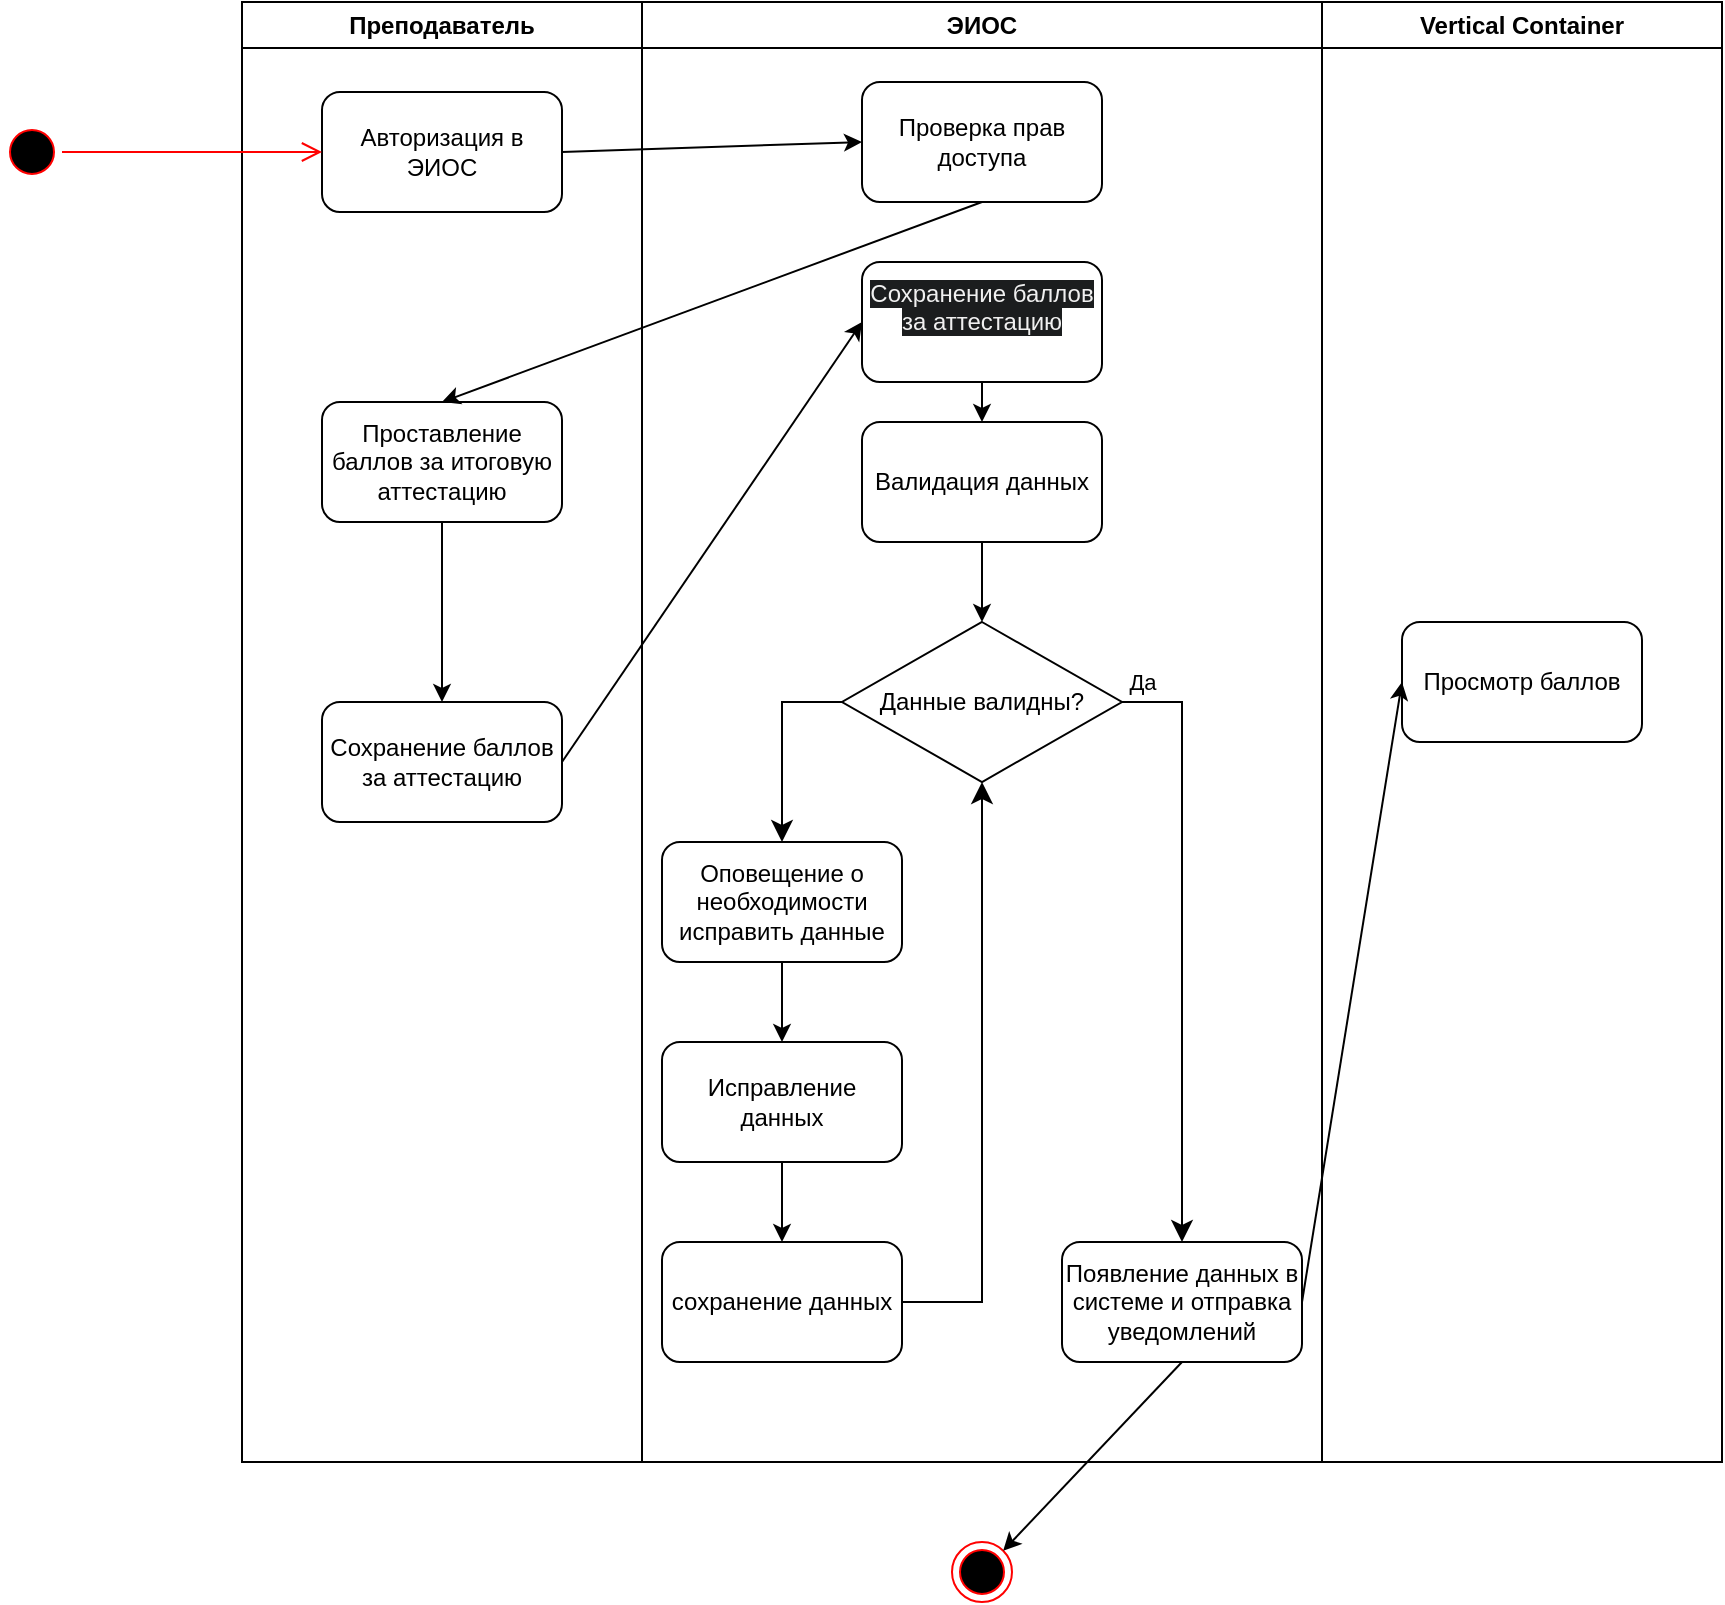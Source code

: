 <mxfile version="24.7.17">
  <diagram name="Страница — 1" id="47gJzHtbE83eCoeO8NE9">
    <mxGraphModel dx="1434" dy="844" grid="1" gridSize="10" guides="1" tooltips="1" connect="1" arrows="1" fold="1" page="1" pageScale="1" pageWidth="1169" pageHeight="1654" math="0" shadow="0">
      <root>
        <mxCell id="0" />
        <mxCell id="1" parent="0" />
        <mxCell id="l1bADBTOzbrRwx7fKxel-5" value="Преподаватель" style="swimlane;whiteSpace=wrap;html=1;" vertex="1" parent="1">
          <mxGeometry x="190" y="110" width="200" height="730" as="geometry" />
        </mxCell>
        <mxCell id="l1bADBTOzbrRwx7fKxel-6" value="Авторизация в&lt;div&gt;ЭИОС&lt;/div&gt;" style="rounded=1;whiteSpace=wrap;html=1;" vertex="1" parent="l1bADBTOzbrRwx7fKxel-5">
          <mxGeometry x="40" y="45" width="120" height="60" as="geometry" />
        </mxCell>
        <mxCell id="l1bADBTOzbrRwx7fKxel-7" value="Проставление баллов за итоговую аттестацию" style="rounded=1;whiteSpace=wrap;html=1;" vertex="1" parent="l1bADBTOzbrRwx7fKxel-5">
          <mxGeometry x="40" y="200" width="120" height="60" as="geometry" />
        </mxCell>
        <mxCell id="l1bADBTOzbrRwx7fKxel-8" value="Сохранение баллов за аттестацию" style="rounded=1;whiteSpace=wrap;html=1;" vertex="1" parent="l1bADBTOzbrRwx7fKxel-5">
          <mxGeometry x="40" y="350" width="120" height="60" as="geometry" />
        </mxCell>
        <mxCell id="l1bADBTOzbrRwx7fKxel-31" value="" style="endArrow=classic;html=1;rounded=0;exitX=0.5;exitY=1;exitDx=0;exitDy=0;entryX=0.5;entryY=0;entryDx=0;entryDy=0;" edge="1" parent="l1bADBTOzbrRwx7fKxel-5" source="l1bADBTOzbrRwx7fKxel-7" target="l1bADBTOzbrRwx7fKxel-8">
          <mxGeometry width="50" height="50" relative="1" as="geometry">
            <mxPoint x="70" y="340" as="sourcePoint" />
            <mxPoint x="120" y="290" as="targetPoint" />
          </mxGeometry>
        </mxCell>
        <mxCell id="l1bADBTOzbrRwx7fKxel-10" value="ЭИОС" style="swimlane;whiteSpace=wrap;html=1;" vertex="1" parent="1">
          <mxGeometry x="390" y="110" width="340" height="730" as="geometry" />
        </mxCell>
        <mxCell id="l1bADBTOzbrRwx7fKxel-11" value="Проверка прав доступа" style="rounded=1;whiteSpace=wrap;html=1;" vertex="1" parent="l1bADBTOzbrRwx7fKxel-10">
          <mxGeometry x="110" y="40" width="120" height="60" as="geometry" />
        </mxCell>
        <mxCell id="l1bADBTOzbrRwx7fKxel-12" value="&#xa;&lt;span style=&quot;color: rgb(240, 240, 240); font-family: Helvetica; font-size: 12px; font-style: normal; font-variant-ligatures: normal; font-variant-caps: normal; font-weight: 400; letter-spacing: normal; orphans: 2; text-align: center; text-indent: 0px; text-transform: none; widows: 2; word-spacing: 0px; -webkit-text-stroke-width: 0px; white-space: normal; background-color: rgb(27, 29, 30); text-decoration-thickness: initial; text-decoration-style: initial; text-decoration-color: initial; display: inline !important; float: none;&quot;&gt;Сохранение баллов за аттестацию&lt;/span&gt;&#xa;&#xa;" style="rounded=1;whiteSpace=wrap;html=1;" vertex="1" parent="l1bADBTOzbrRwx7fKxel-10">
          <mxGeometry x="110" y="130" width="120" height="60" as="geometry" />
        </mxCell>
        <mxCell id="l1bADBTOzbrRwx7fKxel-13" value="Валидация данных" style="rounded=1;whiteSpace=wrap;html=1;" vertex="1" parent="l1bADBTOzbrRwx7fKxel-10">
          <mxGeometry x="110" y="210" width="120" height="60" as="geometry" />
        </mxCell>
        <mxCell id="l1bADBTOzbrRwx7fKxel-14" value="Появление данных в системе и отправка уведомлений" style="rounded=1;whiteSpace=wrap;html=1;" vertex="1" parent="l1bADBTOzbrRwx7fKxel-10">
          <mxGeometry x="210" y="620" width="120" height="60" as="geometry" />
        </mxCell>
        <mxCell id="l1bADBTOzbrRwx7fKxel-15" value="" style="endArrow=classic;html=1;rounded=0;exitX=0.5;exitY=1;exitDx=0;exitDy=0;entryX=0.5;entryY=0;entryDx=0;entryDy=0;" edge="1" parent="l1bADBTOzbrRwx7fKxel-10" source="l1bADBTOzbrRwx7fKxel-12" target="l1bADBTOzbrRwx7fKxel-13">
          <mxGeometry width="50" height="50" relative="1" as="geometry">
            <mxPoint x="-40" y="230" as="sourcePoint" />
            <mxPoint x="10" y="180" as="targetPoint" />
          </mxGeometry>
        </mxCell>
        <mxCell id="l1bADBTOzbrRwx7fKxel-33" value="Данные валидны?" style="rhombus;whiteSpace=wrap;html=1;" vertex="1" parent="l1bADBTOzbrRwx7fKxel-10">
          <mxGeometry x="100" y="310" width="140" height="80" as="geometry" />
        </mxCell>
        <mxCell id="l1bADBTOzbrRwx7fKxel-39" value="" style="edgeStyle=elbowEdgeStyle;elbow=vertical;endArrow=classic;html=1;curved=0;rounded=0;endSize=8;startSize=8;entryX=0.5;entryY=0;entryDx=0;entryDy=0;" edge="1" parent="l1bADBTOzbrRwx7fKxel-10" target="l1bADBTOzbrRwx7fKxel-14">
          <mxGeometry width="50" height="50" relative="1" as="geometry">
            <mxPoint x="240" y="350" as="sourcePoint" />
            <mxPoint x="300" y="350" as="targetPoint" />
            <Array as="points">
              <mxPoint x="270" y="350" />
            </Array>
          </mxGeometry>
        </mxCell>
        <mxCell id="l1bADBTOzbrRwx7fKxel-40" value="Да" style="edgeLabel;html=1;align=center;verticalAlign=middle;resizable=0;points=[];" vertex="1" connectable="0" parent="l1bADBTOzbrRwx7fKxel-39">
          <mxGeometry x="-0.1" y="-1" relative="1" as="geometry">
            <mxPoint x="-19" y="-115" as="offset" />
          </mxGeometry>
        </mxCell>
        <mxCell id="l1bADBTOzbrRwx7fKxel-41" value="" style="endArrow=classic;html=1;rounded=0;entryX=0.5;entryY=0;entryDx=0;entryDy=0;exitX=0.5;exitY=1;exitDx=0;exitDy=0;" edge="1" parent="l1bADBTOzbrRwx7fKxel-10" source="l1bADBTOzbrRwx7fKxel-13" target="l1bADBTOzbrRwx7fKxel-33">
          <mxGeometry width="50" height="50" relative="1" as="geometry">
            <mxPoint x="70" y="330" as="sourcePoint" />
            <mxPoint x="120" y="280" as="targetPoint" />
          </mxGeometry>
        </mxCell>
        <mxCell id="l1bADBTOzbrRwx7fKxel-42" value="Оповещение о необходимости исправить данные" style="rounded=1;whiteSpace=wrap;html=1;" vertex="1" parent="l1bADBTOzbrRwx7fKxel-10">
          <mxGeometry x="10" y="420" width="120" height="60" as="geometry" />
        </mxCell>
        <mxCell id="l1bADBTOzbrRwx7fKxel-43" value="Исправление данных" style="rounded=1;whiteSpace=wrap;html=1;" vertex="1" parent="l1bADBTOzbrRwx7fKxel-10">
          <mxGeometry x="10" y="520" width="120" height="60" as="geometry" />
        </mxCell>
        <mxCell id="l1bADBTOzbrRwx7fKxel-44" value="сохранение данных" style="rounded=1;whiteSpace=wrap;html=1;" vertex="1" parent="l1bADBTOzbrRwx7fKxel-10">
          <mxGeometry x="10" y="620" width="120" height="60" as="geometry" />
        </mxCell>
        <mxCell id="l1bADBTOzbrRwx7fKxel-45" value="" style="edgeStyle=elbowEdgeStyle;elbow=vertical;endArrow=classic;html=1;curved=0;rounded=0;endSize=8;startSize=8;exitX=0;exitY=0.5;exitDx=0;exitDy=0;entryX=0.5;entryY=0;entryDx=0;entryDy=0;" edge="1" parent="l1bADBTOzbrRwx7fKxel-10" source="l1bADBTOzbrRwx7fKxel-33" target="l1bADBTOzbrRwx7fKxel-42">
          <mxGeometry width="50" height="50" relative="1" as="geometry">
            <mxPoint x="30" y="350" as="sourcePoint" />
            <mxPoint x="80" y="300" as="targetPoint" />
            <Array as="points">
              <mxPoint x="80" y="350" />
            </Array>
          </mxGeometry>
        </mxCell>
        <mxCell id="l1bADBTOzbrRwx7fKxel-46" value="" style="endArrow=classic;html=1;rounded=0;exitX=0.5;exitY=1;exitDx=0;exitDy=0;entryX=0.5;entryY=0;entryDx=0;entryDy=0;" edge="1" parent="l1bADBTOzbrRwx7fKxel-10" source="l1bADBTOzbrRwx7fKxel-42" target="l1bADBTOzbrRwx7fKxel-43">
          <mxGeometry width="50" height="50" relative="1" as="geometry">
            <mxPoint x="-90" y="570" as="sourcePoint" />
            <mxPoint x="-40" y="520" as="targetPoint" />
          </mxGeometry>
        </mxCell>
        <mxCell id="l1bADBTOzbrRwx7fKxel-47" value="" style="endArrow=classic;html=1;rounded=0;exitX=0.5;exitY=1;exitDx=0;exitDy=0;entryX=0.5;entryY=0;entryDx=0;entryDy=0;" edge="1" parent="l1bADBTOzbrRwx7fKxel-10" source="l1bADBTOzbrRwx7fKxel-43" target="l1bADBTOzbrRwx7fKxel-44">
          <mxGeometry width="50" height="50" relative="1" as="geometry">
            <mxPoint x="-100" y="630" as="sourcePoint" />
            <mxPoint x="-50" y="580" as="targetPoint" />
          </mxGeometry>
        </mxCell>
        <mxCell id="l1bADBTOzbrRwx7fKxel-48" value="" style="edgeStyle=elbowEdgeStyle;elbow=horizontal;endArrow=classic;html=1;curved=0;rounded=0;endSize=8;startSize=8;exitX=1;exitY=0.5;exitDx=0;exitDy=0;entryX=0.5;entryY=1;entryDx=0;entryDy=0;" edge="1" parent="l1bADBTOzbrRwx7fKxel-10" source="l1bADBTOzbrRwx7fKxel-44" target="l1bADBTOzbrRwx7fKxel-33">
          <mxGeometry width="50" height="50" relative="1" as="geometry">
            <mxPoint x="140" y="660" as="sourcePoint" />
            <mxPoint x="190" y="610" as="targetPoint" />
            <Array as="points">
              <mxPoint x="170" y="630" />
            </Array>
          </mxGeometry>
        </mxCell>
        <mxCell id="l1bADBTOzbrRwx7fKxel-19" value="" style="ellipse;html=1;shape=startState;fillColor=#000000;strokeColor=#ff0000;" vertex="1" parent="1">
          <mxGeometry x="70" y="170" width="30" height="30" as="geometry" />
        </mxCell>
        <mxCell id="l1bADBTOzbrRwx7fKxel-20" value="" style="edgeStyle=orthogonalEdgeStyle;html=1;verticalAlign=bottom;endArrow=open;endSize=8;strokeColor=#ff0000;rounded=0;" edge="1" parent="1" source="l1bADBTOzbrRwx7fKxel-19">
          <mxGeometry relative="1" as="geometry">
            <mxPoint x="230" y="185" as="targetPoint" />
          </mxGeometry>
        </mxCell>
        <mxCell id="l1bADBTOzbrRwx7fKxel-29" value="" style="endArrow=classic;html=1;rounded=0;exitX=1;exitY=0.5;exitDx=0;exitDy=0;entryX=0;entryY=0.5;entryDx=0;entryDy=0;" edge="1" parent="1" source="l1bADBTOzbrRwx7fKxel-6" target="l1bADBTOzbrRwx7fKxel-11">
          <mxGeometry width="50" height="50" relative="1" as="geometry">
            <mxPoint x="400" y="220" as="sourcePoint" />
            <mxPoint x="450" y="170" as="targetPoint" />
          </mxGeometry>
        </mxCell>
        <mxCell id="l1bADBTOzbrRwx7fKxel-30" value="" style="endArrow=classic;html=1;rounded=0;exitX=0.5;exitY=1;exitDx=0;exitDy=0;entryX=0.5;entryY=0;entryDx=0;entryDy=0;" edge="1" parent="1" source="l1bADBTOzbrRwx7fKxel-11" target="l1bADBTOzbrRwx7fKxel-7">
          <mxGeometry width="50" height="50" relative="1" as="geometry">
            <mxPoint x="370" y="270" as="sourcePoint" />
            <mxPoint x="420" y="220" as="targetPoint" />
          </mxGeometry>
        </mxCell>
        <mxCell id="l1bADBTOzbrRwx7fKxel-32" value="" style="endArrow=classic;html=1;rounded=0;exitX=1;exitY=0.5;exitDx=0;exitDy=0;entryX=0;entryY=0.5;entryDx=0;entryDy=0;" edge="1" parent="1" source="l1bADBTOzbrRwx7fKxel-8" target="l1bADBTOzbrRwx7fKxel-12">
          <mxGeometry width="50" height="50" relative="1" as="geometry">
            <mxPoint x="390" y="480" as="sourcePoint" />
            <mxPoint x="440" y="430" as="targetPoint" />
          </mxGeometry>
        </mxCell>
        <mxCell id="l1bADBTOzbrRwx7fKxel-49" value="Vertical Container" style="swimlane;whiteSpace=wrap;html=1;" vertex="1" parent="1">
          <mxGeometry x="730" y="110" width="200" height="730" as="geometry" />
        </mxCell>
        <mxCell id="l1bADBTOzbrRwx7fKxel-50" value="Просмотр баллов" style="rounded=1;whiteSpace=wrap;html=1;" vertex="1" parent="l1bADBTOzbrRwx7fKxel-49">
          <mxGeometry x="40" y="310" width="120" height="60" as="geometry" />
        </mxCell>
        <mxCell id="l1bADBTOzbrRwx7fKxel-51" value="" style="endArrow=classic;html=1;rounded=0;exitX=1;exitY=0.5;exitDx=0;exitDy=0;entryX=0;entryY=0.5;entryDx=0;entryDy=0;" edge="1" parent="1" source="l1bADBTOzbrRwx7fKxel-14" target="l1bADBTOzbrRwx7fKxel-50">
          <mxGeometry width="50" height="50" relative="1" as="geometry">
            <mxPoint x="780" y="720" as="sourcePoint" />
            <mxPoint x="830" y="670" as="targetPoint" />
          </mxGeometry>
        </mxCell>
        <mxCell id="l1bADBTOzbrRwx7fKxel-52" value="" style="ellipse;html=1;shape=endState;fillColor=#000000;strokeColor=#ff0000;" vertex="1" parent="1">
          <mxGeometry x="545" y="880" width="30" height="30" as="geometry" />
        </mxCell>
        <mxCell id="l1bADBTOzbrRwx7fKxel-53" value="" style="endArrow=classic;html=1;rounded=0;exitX=0.5;exitY=1;exitDx=0;exitDy=0;entryX=1;entryY=0;entryDx=0;entryDy=0;" edge="1" parent="1" source="l1bADBTOzbrRwx7fKxel-14" target="l1bADBTOzbrRwx7fKxel-52">
          <mxGeometry width="50" height="50" relative="1" as="geometry">
            <mxPoint x="500" y="850" as="sourcePoint" />
            <mxPoint x="550" y="800" as="targetPoint" />
          </mxGeometry>
        </mxCell>
      </root>
    </mxGraphModel>
  </diagram>
</mxfile>
